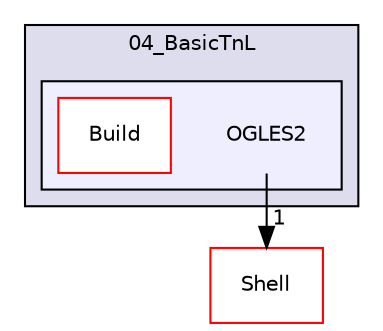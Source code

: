 digraph "PVR/SDK_3.4/Examples/Beginner/04_BasicTnL/OGLES2" {
  compound=true
  node [ fontsize="10", fontname="Helvetica"];
  edge [ labelfontsize="10", labelfontname="Helvetica"];
  subgraph clusterdir_77dd74aec83bdca5678c9aa13784670a {
    graph [ bgcolor="#ddddee", pencolor="black", label="04_BasicTnL" fontname="Helvetica", fontsize="10", URL="dir_77dd74aec83bdca5678c9aa13784670a.html"]
  subgraph clusterdir_bf26301f7b8a6fc72f39729a9eaf7998 {
    graph [ bgcolor="#eeeeff", pencolor="black", label="" URL="dir_bf26301f7b8a6fc72f39729a9eaf7998.html"];
    dir_bf26301f7b8a6fc72f39729a9eaf7998 [shape=plaintext label="OGLES2"];
    dir_9b95aa84cfb302347013a8a2ca0b4e5f [shape=box label="Build" color="red" fillcolor="white" style="filled" URL="dir_9b95aa84cfb302347013a8a2ca0b4e5f.html"];
  }
  }
  dir_de41955a66a331b990d60d5323117a97 [shape=box label="Shell" fillcolor="white" style="filled" color="red" URL="dir_de41955a66a331b990d60d5323117a97.html"];
  dir_bf26301f7b8a6fc72f39729a9eaf7998->dir_de41955a66a331b990d60d5323117a97 [headlabel="1", labeldistance=1.5 headhref="dir_001188_000133.html"];
}
